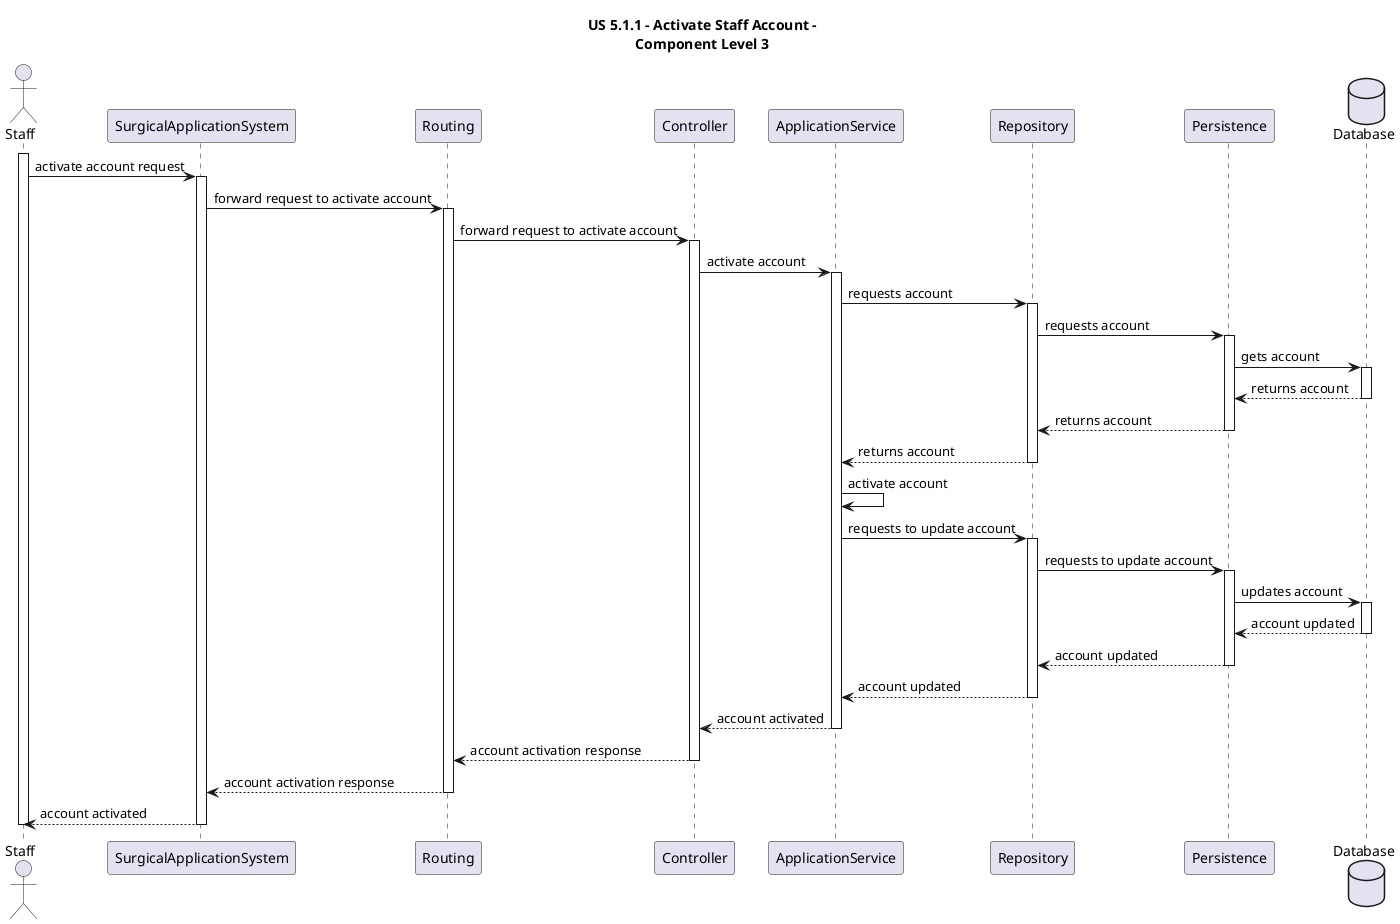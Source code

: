 @startuml
title US 5.1.1 - Activate Staff Account -\nComponent Level 3

actor Staff
participant SurgicalApplicationSystem
participant Routing
participant Controller
participant ApplicationService
participant Repository
participant Persistence
database Database

activate Staff

Staff -> SurgicalApplicationSystem: activate account request
    activate SurgicalApplicationSystem
    
    SurgicalApplicationSystem -> Routing: forward request to activate account
    activate Routing
    
    Routing -> Controller: forward request to activate account
    activate Controller
    
    Controller -> ApplicationService: activate account
    activate ApplicationService
    
    ApplicationService -> Repository: requests account
    activate Repository
    
    Repository -> Persistence: requests account
    activate Persistence
    
    Persistence -> Database: gets account
    activate Database
    
    Database --> Persistence: returns account
    deactivate Database
    
    Persistence --> Repository: returns account
    deactivate Persistence
    
    Repository --> ApplicationService: returns account
    deactivate Repository
    
    ApplicationService -> ApplicationService: activate account
    
    ApplicationService -> Repository: requests to update account
    activate Repository
    
    Repository -> Persistence: requests to update account
    activate Persistence
    
    Persistence -> Database: updates account
    activate Database
    
    Database --> Persistence: account updated
    deactivate Database
    
    Persistence --> Repository: account updated
    deactivate Persistence
    
    Repository --> ApplicationService: account updated
    deactivate Repository
    
    ApplicationService --> Controller: account activated
    deactivate ApplicationService
    
    Controller --> Routing: account activation response
    deactivate Controller
    
    Routing --> SurgicalApplicationSystem: account activation response
    deactivate Routing
    
    SurgicalApplicationSystem --> Staff: account activated
    deactivate SurgicalApplicationSystem

deactivate Staff

@enduml
